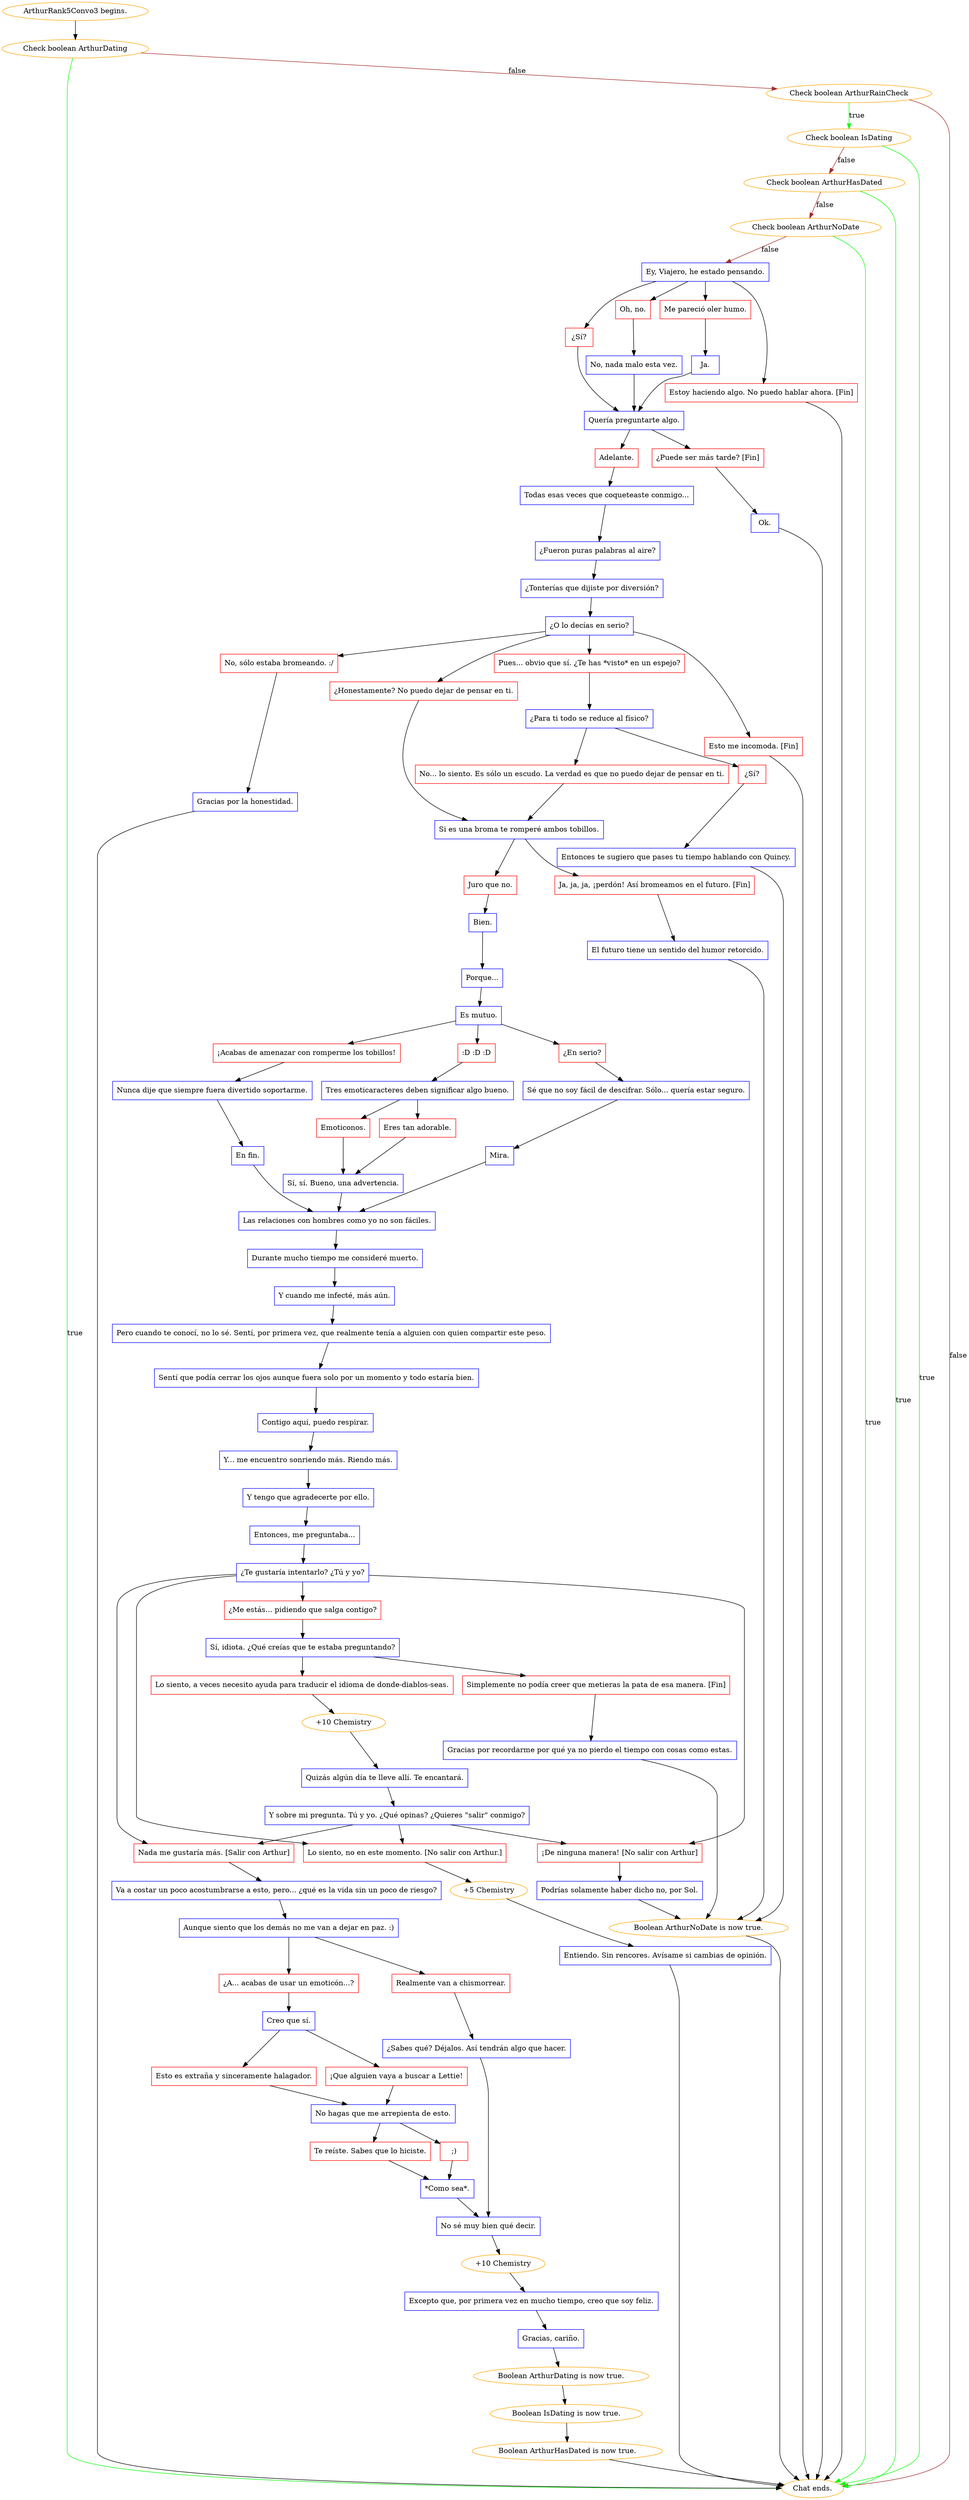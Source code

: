 digraph {
	"ArthurRank5Convo3 begins." [color=orange];
		"ArthurRank5Convo3 begins." -> j2307772633;
	j2307772633 [label="Check boolean ArthurDating",color=orange];
		j2307772633 -> "Chat ends." [label=true,color=green];
		j2307772633 -> j1464481321 [label=false,color=brown];
	"Chat ends." [color=orange];
	j1464481321 [label="Check boolean ArthurRainCheck",color=orange];
		j1464481321 -> j586045322 [label=true,color=green];
		j1464481321 -> "Chat ends." [label=false,color=brown];
	j586045322 [label="Check boolean IsDating",color=orange];
		j586045322 -> "Chat ends." [label=true,color=green];
		j586045322 -> j2297267240 [label=false,color=brown];
	j2297267240 [label="Check boolean ArthurHasDated",color=orange];
		j2297267240 -> "Chat ends." [label=true,color=green];
		j2297267240 -> j3370241513 [label=false,color=brown];
	j3370241513 [label="Check boolean ArthurNoDate",color=orange];
		j3370241513 -> "Chat ends." [label=true,color=green];
		j3370241513 -> j1288016463 [label=false,color=brown];
	j1288016463 [label="Ey, Viajero, he estado pensando.",shape=box,color=blue];
		j1288016463 -> j4240623163;
		j1288016463 -> j4144171415;
		j1288016463 -> j1196672368;
		j1288016463 -> j226368171;
	j4240623163 [label="¿Sí?",shape=box,color=red];
		j4240623163 -> j3233103376;
	j4144171415 [label="Oh, no.",shape=box,color=red];
		j4144171415 -> j47969862;
	j1196672368 [label="Me pareció oler humo.",shape=box,color=red];
		j1196672368 -> j2236543447;
	j226368171 [label="Estoy haciendo algo. No puedo hablar ahora. [Fin]",shape=box,color=red];
		j226368171 -> "Chat ends.";
	j3233103376 [label="Quería preguntarte algo.",shape=box,color=blue];
		j3233103376 -> j3733441826;
		j3233103376 -> j2581675625;
	j47969862 [label="No, nada malo esta vez.",shape=box,color=blue];
		j47969862 -> j3233103376;
	j2236543447 [label="Ja.",shape=box,color=blue];
		j2236543447 -> j3233103376;
	j3733441826 [label="Adelante.",shape=box,color=red];
		j3733441826 -> j3101880011;
	j2581675625 [label="¿Puede ser más tarde? [Fin]",shape=box,color=red];
		j2581675625 -> j3557222210;
	j3101880011 [label="Todas esas veces que coqueteaste conmigo...",shape=box,color=blue];
		j3101880011 -> j3907514495;
	j3557222210 [label="Ok.",shape=box,color=blue];
		j3557222210 -> "Chat ends.";
	j3907514495 [label="¿Fueron puras palabras al aire?",shape=box,color=blue];
		j3907514495 -> j3813313630;
	j3813313630 [label="¿Tonterías que dijiste por diversión?",shape=box,color=blue];
		j3813313630 -> j2868045717;
	j2868045717 [label="¿O lo decías en serio?",shape=box,color=blue];
		j2868045717 -> j3378346182;
		j2868045717 -> j590871905;
		j2868045717 -> j979424632;
		j2868045717 -> j1719884346;
	j3378346182 [label="No, sólo estaba bromeando. :/",shape=box,color=red];
		j3378346182 -> j2308023853;
	j590871905 [label="Pues... obvio que sí. ¿Te has *visto* en un espejo?",shape=box,color=red];
		j590871905 -> j3334038995;
	j979424632 [label="¿Honestamente? No puedo dejar de pensar en ti.",shape=box,color=red];
		j979424632 -> j1671616617;
	j1719884346 [label="Esto me incomoda. [Fin]",shape=box,color=red];
		j1719884346 -> "Chat ends.";
	j2308023853 [label="Gracias por la honestidad.",shape=box,color=blue];
		j2308023853 -> "Chat ends.";
	j3334038995 [label="¿Para ti todo se reduce al físico?",shape=box,color=blue];
		j3334038995 -> j3263155447;
		j3334038995 -> j3237142783;
	j1671616617 [label="Si es una broma te romperé ambos tobillos.",shape=box,color=blue];
		j1671616617 -> j2309421393;
		j1671616617 -> j702734202;
	j3263155447 [label="¿Sí?",shape=box,color=red];
		j3263155447 -> j2823074599;
	j3237142783 [label="No... lo siento. Es sólo un escudo. La verdad es que no puedo dejar de pensar en ti.",shape=box,color=red];
		j3237142783 -> j1671616617;
	j2309421393 [label="Juro que no.",shape=box,color=red];
		j2309421393 -> j1431079039;
	j702734202 [label="Ja, ja, ja, ¡perdón! Así bromeamos en el futuro. [Fin]",shape=box,color=red];
		j702734202 -> j3948587534;
	j2823074599 [label="Entonces te sugiero que pases tu tiempo hablando con Quincy.",shape=box,color=blue];
		j2823074599 -> j2533691464;
	j1431079039 [label="Bien.",shape=box,color=blue];
		j1431079039 -> j3457116504;
	j3948587534 [label="El futuro tiene un sentido del humor retorcido.",shape=box,color=blue];
		j3948587534 -> j2533691464;
	j2533691464 [label="Boolean ArthurNoDate is now true.",color=orange];
		j2533691464 -> "Chat ends.";
	j3457116504 [label="Porque...",shape=box,color=blue];
		j3457116504 -> j1738423339;
	j1738423339 [label="Es mutuo.",shape=box,color=blue];
		j1738423339 -> j2591604659;
		j1738423339 -> j1576634553;
		j1738423339 -> j3849609242;
	j2591604659 [label="¿En serio?",shape=box,color=red];
		j2591604659 -> j1712430322;
	j1576634553 [label=":D :D :D",shape=box,color=red];
		j1576634553 -> j3021975973;
	j3849609242 [label="¡Acabas de amenazar con romperme los tobillos!",shape=box,color=red];
		j3849609242 -> j3017147956;
	j1712430322 [label="Sé que no soy fácil de descifrar. Sólo... quería estar seguro.",shape=box,color=blue];
		j1712430322 -> j1898299519;
	j3021975973 [label="Tres emoticaracteres deben significar algo bueno.",shape=box,color=blue];
		j3021975973 -> j2396160108;
		j3021975973 -> j1333691980;
	j3017147956 [label="Nunca dije que siempre fuera divertido soportarme.",shape=box,color=blue];
		j3017147956 -> j1203786667;
	j1898299519 [label="Mira.",shape=box,color=blue];
		j1898299519 -> j922185332;
	j2396160108 [label="Emoticonos.",shape=box,color=red];
		j2396160108 -> j445971906;
	j1333691980 [label="Eres tan adorable.",shape=box,color=red];
		j1333691980 -> j445971906;
	j1203786667 [label="En fin.",shape=box,color=blue];
		j1203786667 -> j922185332;
	j922185332 [label="Las relaciones con hombres como yo no son fáciles.",shape=box,color=blue];
		j922185332 -> j1986855970;
	j445971906 [label="Sí, sí. Bueno, una advertencia.",shape=box,color=blue];
		j445971906 -> j922185332;
	j1986855970 [label="Durante mucho tiempo me consideré muerto.",shape=box,color=blue];
		j1986855970 -> j2074548497;
	j2074548497 [label="Y cuando me infecté, más aún.",shape=box,color=blue];
		j2074548497 -> j1114915624;
	j1114915624 [label="Pero cuando te conocí, no lo sé. Sentí, por primera vez, que realmente tenía a alguien con quien compartir este peso.",shape=box,color=blue];
		j1114915624 -> j4143349057;
	j4143349057 [label="Sentí que podía cerrar los ojos aunque fuera solo por un momento y todo estaría bien.",shape=box,color=blue];
		j4143349057 -> j4214631213;
	j4214631213 [label="Contigo aquí, puedo respirar.",shape=box,color=blue];
		j4214631213 -> j2361557271;
	j2361557271 [label="Y... me encuentro sonriendo más. Riendo más.",shape=box,color=blue];
		j2361557271 -> j1796391389;
	j1796391389 [label="Y tengo que agradecerte por ello.",shape=box,color=blue];
		j1796391389 -> j1774367023;
	j1774367023 [label="Entonces, me preguntaba...",shape=box,color=blue];
		j1774367023 -> j27515334;
	j27515334 [label="¿Te gustaría intentarlo? ¿Tú y yo?",shape=box,color=blue];
		j27515334 -> j4107066279;
		j27515334 -> j2797972950;
		j27515334 -> j3629229340;
		j27515334 -> j68728002;
	j4107066279 [label="¿Me estás... pidiendo que salga contigo?",shape=box,color=red];
		j4107066279 -> j3262558558;
	j2797972950 [label="Nada me gustaría más. [Salir con Arthur]",shape=box,color=red];
		j2797972950 -> j1476869545;
	j3629229340 [label="Lo siento, no en este momento. [No salir con Arthur.]",shape=box,color=red];
		j3629229340 -> j270986951;
	j68728002 [label="¡De ninguna manera! [No salir con Arthur]",shape=box,color=red];
		j68728002 -> j2468960308;
	j3262558558 [label="Sí, idiota. ¿Qué creías que te estaba preguntando?",shape=box,color=blue];
		j3262558558 -> j3587607045;
		j3262558558 -> j48839957;
	j1476869545 [label="Va a costar un poco acostumbrarse a esto, pero... ¿qué es la vida sin un poco de riesgo?",shape=box,color=blue];
		j1476869545 -> j2132616263;
	j270986951 [label="+5 Chemistry",color=orange];
		j270986951 -> j2789572973;
	j2468960308 [label="Podrías solamente haber dicho no, por Sol.",shape=box,color=blue];
		j2468960308 -> j2533691464;
	j3587607045 [label="Lo siento, a veces necesito ayuda para traducir el idioma de donde-diablos-seas.",shape=box,color=red];
		j3587607045 -> j1222886351;
	j48839957 [label="Simplemente no podía creer que metieras la pata de esa manera. [Fin]",shape=box,color=red];
		j48839957 -> j2586557061;
	j2132616263 [label="Aunque siento que los demás no me van a dejar en paz. :)",shape=box,color=blue];
		j2132616263 -> j2649612325;
		j2132616263 -> j393937881;
	j2789572973 [label="Entiendo. Sin rencores. Avísame si cambias de opinión.",shape=box,color=blue];
		j2789572973 -> "Chat ends.";
	j1222886351 [label="+10 Chemistry",color=orange];
		j1222886351 -> j877556243;
	j2586557061 [label="Gracias por recordarme por qué ya no pierdo el tiempo con cosas como estas.",shape=box,color=blue];
		j2586557061 -> j2533691464;
	j2649612325 [label="Realmente van a chismorrear.",shape=box,color=red];
		j2649612325 -> j688215752;
	j393937881 [label="¿A... acabas de usar un emoticón...?",shape=box,color=red];
		j393937881 -> j3661439834;
	j877556243 [label="Quizás algún día te lleve allí. Te encantará.",shape=box,color=blue];
		j877556243 -> j319332149;
	j688215752 [label="¿Sabes qué? Déjalos. Así tendrán algo que hacer.",shape=box,color=blue];
		j688215752 -> j1503122094;
	j3661439834 [label="Creo que sí.",shape=box,color=blue];
		j3661439834 -> j1500292399;
		j3661439834 -> j764746414;
	j319332149 [label="Y sobre mi pregunta. Tú y yo. ¿Qué opinas? ¿Quieres \"salir\" conmigo?",shape=box,color=blue];
		j319332149 -> j2797972950;
		j319332149 -> j3629229340;
		j319332149 -> j68728002;
	j1503122094 [label="No sé muy bien qué decir.",shape=box,color=blue];
		j1503122094 -> j1299979411;
	j1500292399 [label="Esto es extraña y sinceramente halagador.",shape=box,color=red];
		j1500292399 -> j4030794765;
	j764746414 [label="¡Que alguien vaya a buscar a Lettie!",shape=box,color=red];
		j764746414 -> j4030794765;
	j1299979411 [label="+10 Chemistry",color=orange];
		j1299979411 -> j2597251035;
	j4030794765 [label="No hagas que me arrepienta de esto.",shape=box,color=blue];
		j4030794765 -> j1063559040;
		j4030794765 -> j4158793985;
	j2597251035 [label="Excepto que, por primera vez en mucho tiempo, creo que soy feliz.",shape=box,color=blue];
		j2597251035 -> j4206447881;
	j1063559040 [label="Te reíste. Sabes que lo hiciste.",shape=box,color=red];
		j1063559040 -> j3745391670;
	j4158793985 [label=";)",shape=box,color=red];
		j4158793985 -> j3745391670;
	j4206447881 [label="Gracias, cariño.",shape=box,color=blue];
		j4206447881 -> j3371696257;
	j3745391670 [label="*Como sea*.",shape=box,color=blue];
		j3745391670 -> j1503122094;
	j3371696257 [label="Boolean ArthurDating is now true.",color=orange];
		j3371696257 -> j3139269659;
	j3139269659 [label="Boolean IsDating is now true.",color=orange];
		j3139269659 -> j3103123730;
	j3103123730 [label="Boolean ArthurHasDated is now true.",color=orange];
		j3103123730 -> "Chat ends.";
}
